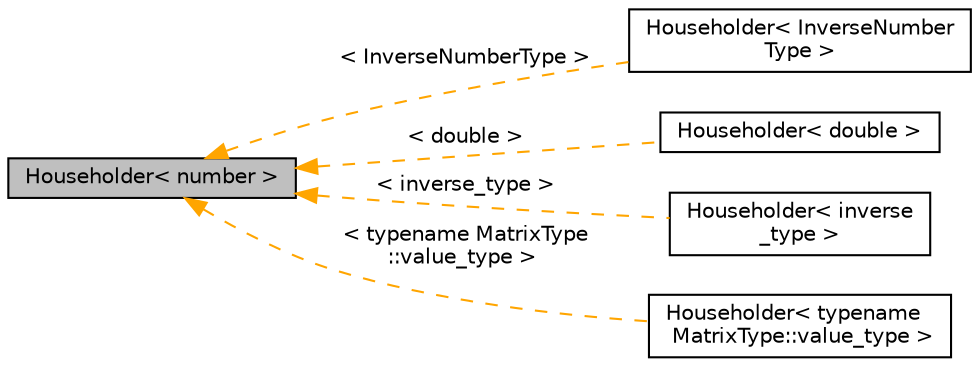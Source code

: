 digraph "Householder&lt; number &gt;"
{
 // LATEX_PDF_SIZE
  edge [fontname="Helvetica",fontsize="10",labelfontname="Helvetica",labelfontsize="10"];
  node [fontname="Helvetica",fontsize="10",shape=record];
  rankdir="LR";
  Node1 [label="Householder\< number \>",height=0.2,width=0.4,color="black", fillcolor="grey75", style="filled", fontcolor="black",tooltip=" "];
  Node1 -> Node2 [dir="back",color="orange",fontsize="10",style="dashed",label=" \< InverseNumberType \>" ,fontname="Helvetica"];
  Node2 [label="Householder\< InverseNumber\lType \>",height=0.2,width=0.4,color="black", fillcolor="white", style="filled",URL="$classHouseholder.html",tooltip=" "];
  Node1 -> Node3 [dir="back",color="orange",fontsize="10",style="dashed",label=" \< double \>" ,fontname="Helvetica"];
  Node3 [label="Householder\< double \>",height=0.2,width=0.4,color="black", fillcolor="white", style="filled",URL="$classHouseholder.html",tooltip=" "];
  Node1 -> Node4 [dir="back",color="orange",fontsize="10",style="dashed",label=" \< inverse_type \>" ,fontname="Helvetica"];
  Node4 [label="Householder\< inverse\l_type \>",height=0.2,width=0.4,color="black", fillcolor="white", style="filled",URL="$classHouseholder.html",tooltip=" "];
  Node1 -> Node5 [dir="back",color="orange",fontsize="10",style="dashed",label=" \< typename MatrixType\l::value_type \>" ,fontname="Helvetica"];
  Node5 [label="Householder\< typename\l MatrixType::value_type \>",height=0.2,width=0.4,color="black", fillcolor="white", style="filled",URL="$classHouseholder.html",tooltip=" "];
}
